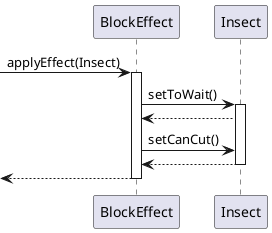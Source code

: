 @startuml Insect.eatMeatMushroomSpore

participant "BlockEffect" as effect

participant "Insect" as insect




-> effect : applyEffect(Insect)
activate effect

effect->insect:setToWait()
activate insect

effect<--insect

effect->insect:setCanCut()
effect<--insect
deactivate insect

<--effect
deactivate effect




@enduml